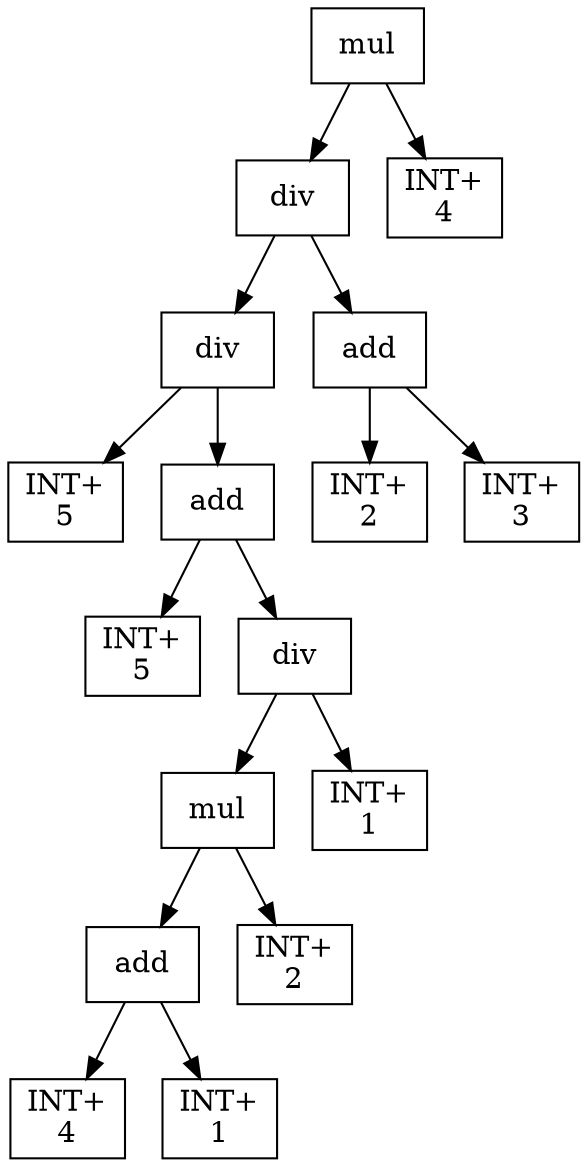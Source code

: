 digraph expr {
  node [shape=box];
  n1 [label="mul"];
  n2 [label="div"];
  n3 [label="div"];
  n4 [label="INT+\n5"];
  n5 [label="add"];
  n6 [label="INT+\n5"];
  n7 [label="div"];
  n8 [label="mul"];
  n9 [label="add"];
  n10 [label="INT+\n4"];
  n11 [label="INT+\n1"];
  n9 -> n10;
  n9 -> n11;
  n12 [label="INT+\n2"];
  n8 -> n9;
  n8 -> n12;
  n13 [label="INT+\n1"];
  n7 -> n8;
  n7 -> n13;
  n5 -> n6;
  n5 -> n7;
  n3 -> n4;
  n3 -> n5;
  n14 [label="add"];
  n15 [label="INT+\n2"];
  n16 [label="INT+\n3"];
  n14 -> n15;
  n14 -> n16;
  n2 -> n3;
  n2 -> n14;
  n17 [label="INT+\n4"];
  n1 -> n2;
  n1 -> n17;
}